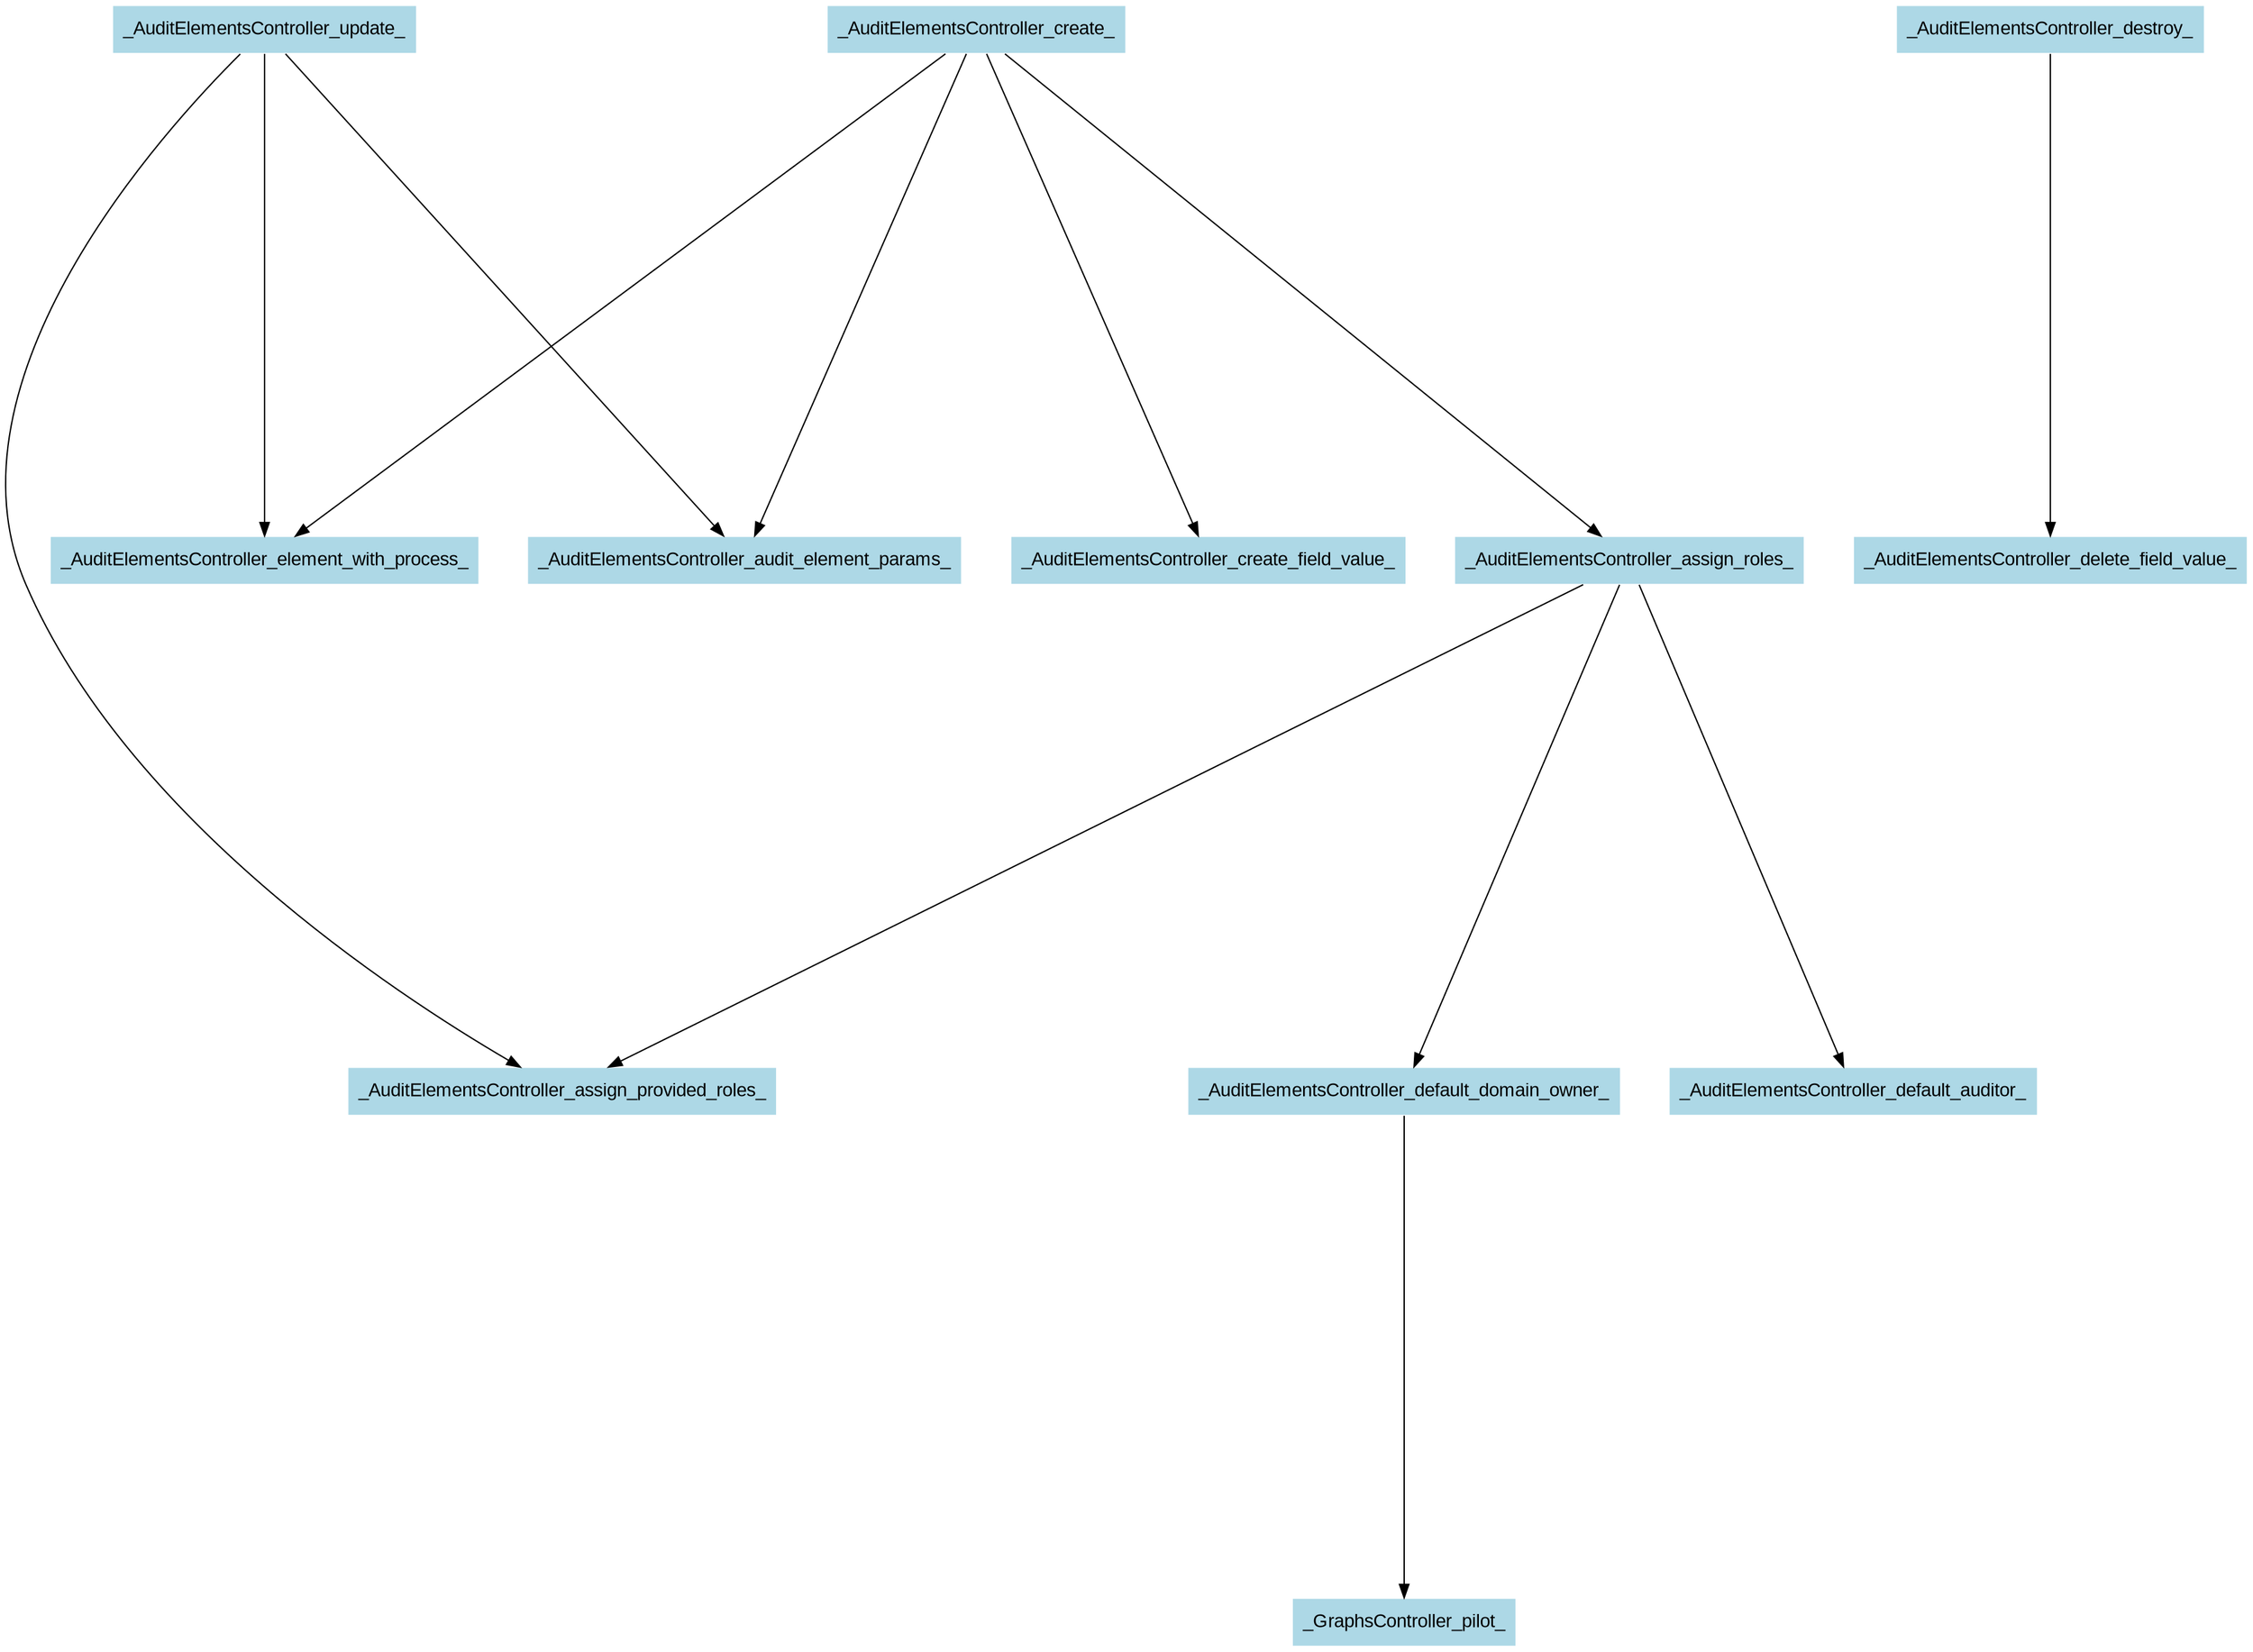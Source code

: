 digraph CallGraph {
ranksep=5;
nodesep=0.5;
node [fontname=Arial];
edge [fontname=Arial];
_AuditElementsController_create_ -> _AuditElementsController_audit_element_params_;
_AuditElementsController_create_ [shape=box, style=filled, fillcolor=lightblue  , color=white];
_AuditElementsController_audit_element_params_ [shape=box, style=filled, fillcolor=lightblue  , color=white];
_AuditElementsController_create_ -> _AuditElementsController_element_with_process_;
_AuditElementsController_element_with_process_ [shape=box, style=filled, fillcolor=lightblue  , color=white];
_AuditElementsController_create_ -> _AuditElementsController_assign_roles_;
_AuditElementsController_assign_roles_ [shape=box, style=filled, fillcolor=lightblue  , color=white];
_AuditElementsController_create_ -> _AuditElementsController_create_field_value_;
_AuditElementsController_create_field_value_ [shape=box, style=filled, fillcolor=lightblue  , color=white];
_AuditElementsController_update_ -> _AuditElementsController_audit_element_params_;
_AuditElementsController_update_ [shape=box, style=filled, fillcolor=lightblue  , color=white];
_AuditElementsController_update_ -> _AuditElementsController_assign_provided_roles_;
_AuditElementsController_assign_provided_roles_ [shape=box, style=filled, fillcolor=lightblue  , color=white];
_AuditElementsController_update_ -> _AuditElementsController_element_with_process_;
_AuditElementsController_destroy_ -> _AuditElementsController_delete_field_value_;
_AuditElementsController_destroy_ [shape=box, style=filled, fillcolor=lightblue  , color=white];
_AuditElementsController_delete_field_value_ [shape=box, style=filled, fillcolor=lightblue  , color=white];
_AuditElementsController_assign_roles_ -> _AuditElementsController_assign_provided_roles_;
_AuditElementsController_assign_roles_ -> _AuditElementsController_default_auditor_;
_AuditElementsController_default_auditor_ [shape=box, style=filled, fillcolor=lightblue  , color=white];
_AuditElementsController_assign_roles_ -> _AuditElementsController_default_domain_owner_;
_AuditElementsController_default_domain_owner_ [shape=box, style=filled, fillcolor=lightblue  , color=white];
_AuditElementsController_default_domain_owner_ -> _GraphsController_pilot_;
_GraphsController_pilot_ [shape=box, style=filled, fillcolor=lightblue  , color=white];
}
